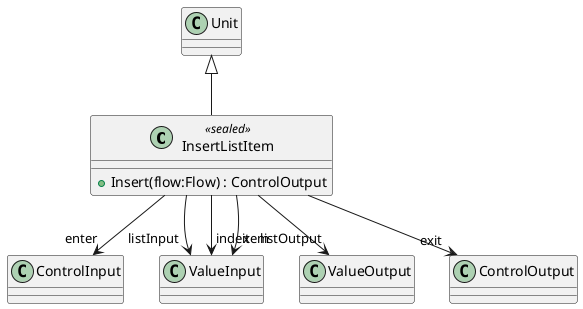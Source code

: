 @startuml
class InsertListItem <<sealed>> {
    + Insert(flow:Flow) : ControlOutput
}
Unit <|-- InsertListItem
InsertListItem --> "enter" ControlInput
InsertListItem --> "listInput" ValueInput
InsertListItem --> "listOutput" ValueOutput
InsertListItem --> "index" ValueInput
InsertListItem --> "item" ValueInput
InsertListItem --> "exit" ControlOutput
@enduml
